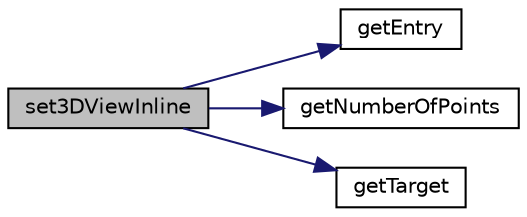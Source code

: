 digraph "set3DViewInline"
{
 // LATEX_PDF_SIZE
  bgcolor="transparent";
  edge [fontname="Helvetica",fontsize="10",labelfontname="Helvetica",labelfontsize="10"];
  node [fontname="Helvetica",fontsize="10",shape=record];
  rankdir="LR";
  Node1 [label="set3DViewInline",height=0.2,width=0.4,color="black", fillcolor="grey75", style="filled", fontcolor="black",tooltip=" "];
  Node1 -> Node2 [color="midnightblue",fontsize="10",style="solid",fontname="Helvetica"];
  Node2 [label="getEntry",height=0.2,width=0.4,color="black",URL="$class_p_r_i_s_m_1_1_straight_needle_insertion_logic.html#ab2ba2b97a3e667b8f577568de11a6c92",tooltip=" "];
  Node1 -> Node3 [color="midnightblue",fontsize="10",style="solid",fontname="Helvetica"];
  Node3 [label="getNumberOfPoints",height=0.2,width=0.4,color="black",URL="$class_p_r_i_s_m_1_1_straight_needle_insertion_logic.html#a31a147450f2ead3e9aeed32d9ead945a",tooltip=" "];
  Node1 -> Node4 [color="midnightblue",fontsize="10",style="solid",fontname="Helvetica"];
  Node4 [label="getTarget",height=0.2,width=0.4,color="black",URL="$class_p_r_i_s_m_1_1_straight_needle_insertion_logic.html#ac7f193e1acb5a2827b4a2798bcf267a8",tooltip=" "];
}
